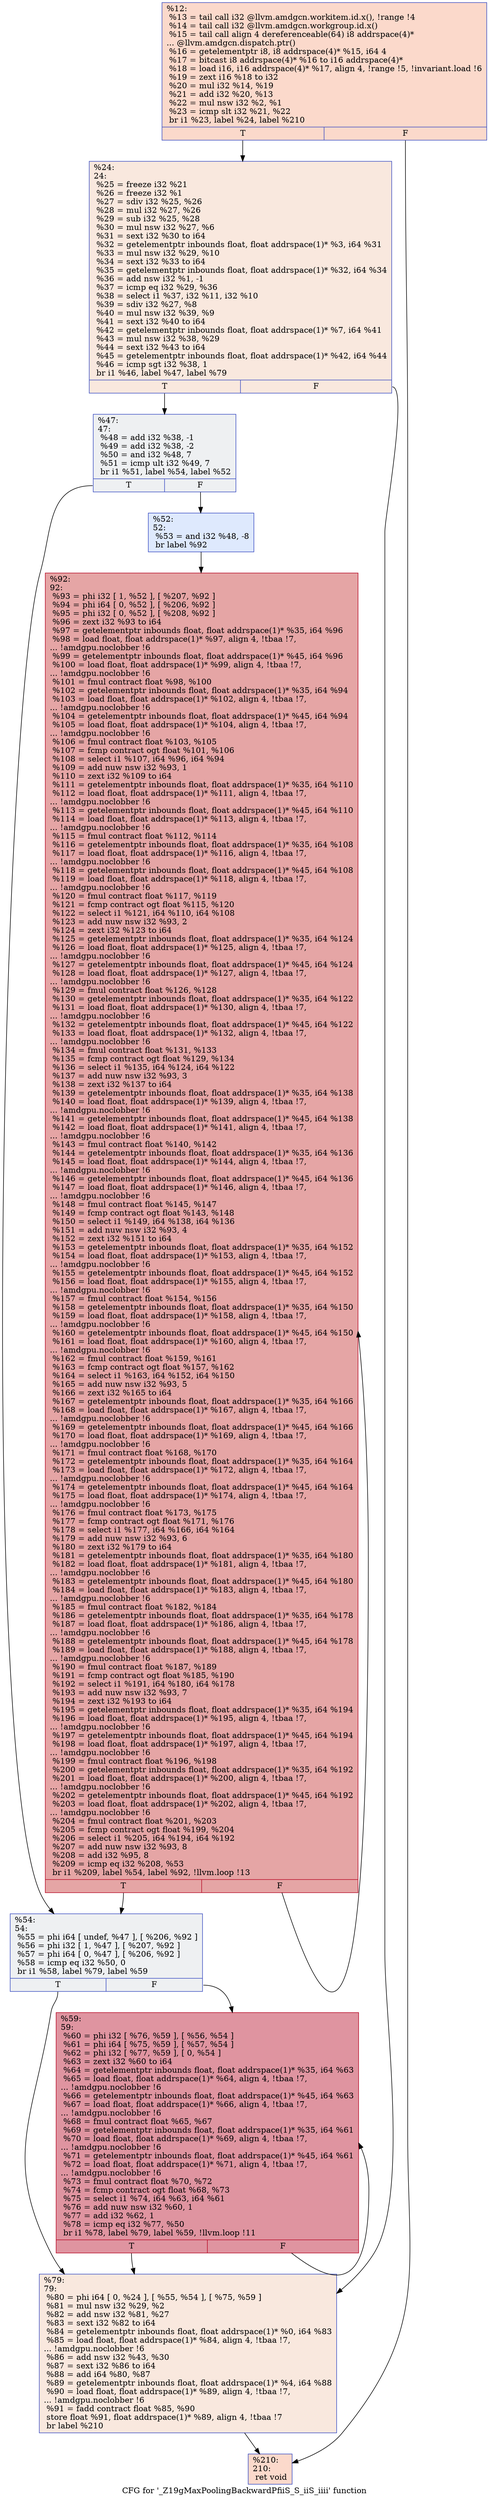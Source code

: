digraph "CFG for '_Z19gMaxPoolingBackwardPfiiS_S_iiS_iiii' function" {
	label="CFG for '_Z19gMaxPoolingBackwardPfiiS_S_iiS_iiii' function";

	Node0x5c39ea0 [shape=record,color="#3d50c3ff", style=filled, fillcolor="#f7a88970",label="{%12:\l  %13 = tail call i32 @llvm.amdgcn.workitem.id.x(), !range !4\l  %14 = tail call i32 @llvm.amdgcn.workgroup.id.x()\l  %15 = tail call align 4 dereferenceable(64) i8 addrspace(4)*\l... @llvm.amdgcn.dispatch.ptr()\l  %16 = getelementptr i8, i8 addrspace(4)* %15, i64 4\l  %17 = bitcast i8 addrspace(4)* %16 to i16 addrspace(4)*\l  %18 = load i16, i16 addrspace(4)* %17, align 4, !range !5, !invariant.load !6\l  %19 = zext i16 %18 to i32\l  %20 = mul i32 %14, %19\l  %21 = add i32 %20, %13\l  %22 = mul nsw i32 %2, %1\l  %23 = icmp slt i32 %21, %22\l  br i1 %23, label %24, label %210\l|{<s0>T|<s1>F}}"];
	Node0x5c39ea0:s0 -> Node0x5c3ca60;
	Node0x5c39ea0:s1 -> Node0x5c3caf0;
	Node0x5c3ca60 [shape=record,color="#3d50c3ff", style=filled, fillcolor="#f2cab570",label="{%24:\l24:                                               \l  %25 = freeze i32 %21\l  %26 = freeze i32 %1\l  %27 = sdiv i32 %25, %26\l  %28 = mul i32 %27, %26\l  %29 = sub i32 %25, %28\l  %30 = mul nsw i32 %27, %6\l  %31 = sext i32 %30 to i64\l  %32 = getelementptr inbounds float, float addrspace(1)* %3, i64 %31\l  %33 = mul nsw i32 %29, %10\l  %34 = sext i32 %33 to i64\l  %35 = getelementptr inbounds float, float addrspace(1)* %32, i64 %34\l  %36 = add nsw i32 %1, -1\l  %37 = icmp eq i32 %29, %36\l  %38 = select i1 %37, i32 %11, i32 %10\l  %39 = sdiv i32 %27, %8\l  %40 = mul nsw i32 %39, %9\l  %41 = sext i32 %40 to i64\l  %42 = getelementptr inbounds float, float addrspace(1)* %7, i64 %41\l  %43 = mul nsw i32 %38, %29\l  %44 = sext i32 %43 to i64\l  %45 = getelementptr inbounds float, float addrspace(1)* %42, i64 %44\l  %46 = icmp sgt i32 %38, 1\l  br i1 %46, label %47, label %79\l|{<s0>T|<s1>F}}"];
	Node0x5c3ca60:s0 -> Node0x5c3d970;
	Node0x5c3ca60:s1 -> Node0x5c3d9c0;
	Node0x5c3d970 [shape=record,color="#3d50c3ff", style=filled, fillcolor="#d9dce170",label="{%47:\l47:                                               \l  %48 = add i32 %38, -1\l  %49 = add i32 %38, -2\l  %50 = and i32 %48, 7\l  %51 = icmp ult i32 %49, 7\l  br i1 %51, label %54, label %52\l|{<s0>T|<s1>F}}"];
	Node0x5c3d970:s0 -> Node0x5c3dda0;
	Node0x5c3d970:s1 -> Node0x5c3ddf0;
	Node0x5c3ddf0 [shape=record,color="#3d50c3ff", style=filled, fillcolor="#b5cdfa70",label="{%52:\l52:                                               \l  %53 = and i32 %48, -8\l  br label %92\l}"];
	Node0x5c3ddf0 -> Node0x5c3dff0;
	Node0x5c3dda0 [shape=record,color="#3d50c3ff", style=filled, fillcolor="#d9dce170",label="{%54:\l54:                                               \l  %55 = phi i64 [ undef, %47 ], [ %206, %92 ]\l  %56 = phi i32 [ 1, %47 ], [ %207, %92 ]\l  %57 = phi i64 [ 0, %47 ], [ %206, %92 ]\l  %58 = icmp eq i32 %50, 0\l  br i1 %58, label %79, label %59\l|{<s0>T|<s1>F}}"];
	Node0x5c3dda0:s0 -> Node0x5c3d9c0;
	Node0x5c3dda0:s1 -> Node0x5c3e870;
	Node0x5c3e870 [shape=record,color="#b70d28ff", style=filled, fillcolor="#b70d2870",label="{%59:\l59:                                               \l  %60 = phi i32 [ %76, %59 ], [ %56, %54 ]\l  %61 = phi i64 [ %75, %59 ], [ %57, %54 ]\l  %62 = phi i32 [ %77, %59 ], [ 0, %54 ]\l  %63 = zext i32 %60 to i64\l  %64 = getelementptr inbounds float, float addrspace(1)* %35, i64 %63\l  %65 = load float, float addrspace(1)* %64, align 4, !tbaa !7,\l... !amdgpu.noclobber !6\l  %66 = getelementptr inbounds float, float addrspace(1)* %45, i64 %63\l  %67 = load float, float addrspace(1)* %66, align 4, !tbaa !7,\l... !amdgpu.noclobber !6\l  %68 = fmul contract float %65, %67\l  %69 = getelementptr inbounds float, float addrspace(1)* %35, i64 %61\l  %70 = load float, float addrspace(1)* %69, align 4, !tbaa !7,\l... !amdgpu.noclobber !6\l  %71 = getelementptr inbounds float, float addrspace(1)* %45, i64 %61\l  %72 = load float, float addrspace(1)* %71, align 4, !tbaa !7,\l... !amdgpu.noclobber !6\l  %73 = fmul contract float %70, %72\l  %74 = fcmp contract ogt float %68, %73\l  %75 = select i1 %74, i64 %63, i64 %61\l  %76 = add nuw nsw i32 %60, 1\l  %77 = add i32 %62, 1\l  %78 = icmp eq i32 %77, %50\l  br i1 %78, label %79, label %59, !llvm.loop !11\l|{<s0>T|<s1>F}}"];
	Node0x5c3e870:s0 -> Node0x5c3d9c0;
	Node0x5c3e870:s1 -> Node0x5c3e870;
	Node0x5c3d9c0 [shape=record,color="#3d50c3ff", style=filled, fillcolor="#f2cab570",label="{%79:\l79:                                               \l  %80 = phi i64 [ 0, %24 ], [ %55, %54 ], [ %75, %59 ]\l  %81 = mul nsw i32 %29, %2\l  %82 = add nsw i32 %81, %27\l  %83 = sext i32 %82 to i64\l  %84 = getelementptr inbounds float, float addrspace(1)* %0, i64 %83\l  %85 = load float, float addrspace(1)* %84, align 4, !tbaa !7,\l... !amdgpu.noclobber !6\l  %86 = add nsw i32 %43, %30\l  %87 = sext i32 %86 to i64\l  %88 = add i64 %80, %87\l  %89 = getelementptr inbounds float, float addrspace(1)* %4, i64 %88\l  %90 = load float, float addrspace(1)* %89, align 4, !tbaa !7,\l... !amdgpu.noclobber !6\l  %91 = fadd contract float %85, %90\l  store float %91, float addrspace(1)* %89, align 4, !tbaa !7\l  br label %210\l}"];
	Node0x5c3d9c0 -> Node0x5c3caf0;
	Node0x5c3dff0 [shape=record,color="#b70d28ff", style=filled, fillcolor="#c5333470",label="{%92:\l92:                                               \l  %93 = phi i32 [ 1, %52 ], [ %207, %92 ]\l  %94 = phi i64 [ 0, %52 ], [ %206, %92 ]\l  %95 = phi i32 [ 0, %52 ], [ %208, %92 ]\l  %96 = zext i32 %93 to i64\l  %97 = getelementptr inbounds float, float addrspace(1)* %35, i64 %96\l  %98 = load float, float addrspace(1)* %97, align 4, !tbaa !7,\l... !amdgpu.noclobber !6\l  %99 = getelementptr inbounds float, float addrspace(1)* %45, i64 %96\l  %100 = load float, float addrspace(1)* %99, align 4, !tbaa !7,\l... !amdgpu.noclobber !6\l  %101 = fmul contract float %98, %100\l  %102 = getelementptr inbounds float, float addrspace(1)* %35, i64 %94\l  %103 = load float, float addrspace(1)* %102, align 4, !tbaa !7,\l... !amdgpu.noclobber !6\l  %104 = getelementptr inbounds float, float addrspace(1)* %45, i64 %94\l  %105 = load float, float addrspace(1)* %104, align 4, !tbaa !7,\l... !amdgpu.noclobber !6\l  %106 = fmul contract float %103, %105\l  %107 = fcmp contract ogt float %101, %106\l  %108 = select i1 %107, i64 %96, i64 %94\l  %109 = add nuw nsw i32 %93, 1\l  %110 = zext i32 %109 to i64\l  %111 = getelementptr inbounds float, float addrspace(1)* %35, i64 %110\l  %112 = load float, float addrspace(1)* %111, align 4, !tbaa !7,\l... !amdgpu.noclobber !6\l  %113 = getelementptr inbounds float, float addrspace(1)* %45, i64 %110\l  %114 = load float, float addrspace(1)* %113, align 4, !tbaa !7,\l... !amdgpu.noclobber !6\l  %115 = fmul contract float %112, %114\l  %116 = getelementptr inbounds float, float addrspace(1)* %35, i64 %108\l  %117 = load float, float addrspace(1)* %116, align 4, !tbaa !7,\l... !amdgpu.noclobber !6\l  %118 = getelementptr inbounds float, float addrspace(1)* %45, i64 %108\l  %119 = load float, float addrspace(1)* %118, align 4, !tbaa !7,\l... !amdgpu.noclobber !6\l  %120 = fmul contract float %117, %119\l  %121 = fcmp contract ogt float %115, %120\l  %122 = select i1 %121, i64 %110, i64 %108\l  %123 = add nuw nsw i32 %93, 2\l  %124 = zext i32 %123 to i64\l  %125 = getelementptr inbounds float, float addrspace(1)* %35, i64 %124\l  %126 = load float, float addrspace(1)* %125, align 4, !tbaa !7,\l... !amdgpu.noclobber !6\l  %127 = getelementptr inbounds float, float addrspace(1)* %45, i64 %124\l  %128 = load float, float addrspace(1)* %127, align 4, !tbaa !7,\l... !amdgpu.noclobber !6\l  %129 = fmul contract float %126, %128\l  %130 = getelementptr inbounds float, float addrspace(1)* %35, i64 %122\l  %131 = load float, float addrspace(1)* %130, align 4, !tbaa !7,\l... !amdgpu.noclobber !6\l  %132 = getelementptr inbounds float, float addrspace(1)* %45, i64 %122\l  %133 = load float, float addrspace(1)* %132, align 4, !tbaa !7,\l... !amdgpu.noclobber !6\l  %134 = fmul contract float %131, %133\l  %135 = fcmp contract ogt float %129, %134\l  %136 = select i1 %135, i64 %124, i64 %122\l  %137 = add nuw nsw i32 %93, 3\l  %138 = zext i32 %137 to i64\l  %139 = getelementptr inbounds float, float addrspace(1)* %35, i64 %138\l  %140 = load float, float addrspace(1)* %139, align 4, !tbaa !7,\l... !amdgpu.noclobber !6\l  %141 = getelementptr inbounds float, float addrspace(1)* %45, i64 %138\l  %142 = load float, float addrspace(1)* %141, align 4, !tbaa !7,\l... !amdgpu.noclobber !6\l  %143 = fmul contract float %140, %142\l  %144 = getelementptr inbounds float, float addrspace(1)* %35, i64 %136\l  %145 = load float, float addrspace(1)* %144, align 4, !tbaa !7,\l... !amdgpu.noclobber !6\l  %146 = getelementptr inbounds float, float addrspace(1)* %45, i64 %136\l  %147 = load float, float addrspace(1)* %146, align 4, !tbaa !7,\l... !amdgpu.noclobber !6\l  %148 = fmul contract float %145, %147\l  %149 = fcmp contract ogt float %143, %148\l  %150 = select i1 %149, i64 %138, i64 %136\l  %151 = add nuw nsw i32 %93, 4\l  %152 = zext i32 %151 to i64\l  %153 = getelementptr inbounds float, float addrspace(1)* %35, i64 %152\l  %154 = load float, float addrspace(1)* %153, align 4, !tbaa !7,\l... !amdgpu.noclobber !6\l  %155 = getelementptr inbounds float, float addrspace(1)* %45, i64 %152\l  %156 = load float, float addrspace(1)* %155, align 4, !tbaa !7,\l... !amdgpu.noclobber !6\l  %157 = fmul contract float %154, %156\l  %158 = getelementptr inbounds float, float addrspace(1)* %35, i64 %150\l  %159 = load float, float addrspace(1)* %158, align 4, !tbaa !7,\l... !amdgpu.noclobber !6\l  %160 = getelementptr inbounds float, float addrspace(1)* %45, i64 %150\l  %161 = load float, float addrspace(1)* %160, align 4, !tbaa !7,\l... !amdgpu.noclobber !6\l  %162 = fmul contract float %159, %161\l  %163 = fcmp contract ogt float %157, %162\l  %164 = select i1 %163, i64 %152, i64 %150\l  %165 = add nuw nsw i32 %93, 5\l  %166 = zext i32 %165 to i64\l  %167 = getelementptr inbounds float, float addrspace(1)* %35, i64 %166\l  %168 = load float, float addrspace(1)* %167, align 4, !tbaa !7,\l... !amdgpu.noclobber !6\l  %169 = getelementptr inbounds float, float addrspace(1)* %45, i64 %166\l  %170 = load float, float addrspace(1)* %169, align 4, !tbaa !7,\l... !amdgpu.noclobber !6\l  %171 = fmul contract float %168, %170\l  %172 = getelementptr inbounds float, float addrspace(1)* %35, i64 %164\l  %173 = load float, float addrspace(1)* %172, align 4, !tbaa !7,\l... !amdgpu.noclobber !6\l  %174 = getelementptr inbounds float, float addrspace(1)* %45, i64 %164\l  %175 = load float, float addrspace(1)* %174, align 4, !tbaa !7,\l... !amdgpu.noclobber !6\l  %176 = fmul contract float %173, %175\l  %177 = fcmp contract ogt float %171, %176\l  %178 = select i1 %177, i64 %166, i64 %164\l  %179 = add nuw nsw i32 %93, 6\l  %180 = zext i32 %179 to i64\l  %181 = getelementptr inbounds float, float addrspace(1)* %35, i64 %180\l  %182 = load float, float addrspace(1)* %181, align 4, !tbaa !7,\l... !amdgpu.noclobber !6\l  %183 = getelementptr inbounds float, float addrspace(1)* %45, i64 %180\l  %184 = load float, float addrspace(1)* %183, align 4, !tbaa !7,\l... !amdgpu.noclobber !6\l  %185 = fmul contract float %182, %184\l  %186 = getelementptr inbounds float, float addrspace(1)* %35, i64 %178\l  %187 = load float, float addrspace(1)* %186, align 4, !tbaa !7,\l... !amdgpu.noclobber !6\l  %188 = getelementptr inbounds float, float addrspace(1)* %45, i64 %178\l  %189 = load float, float addrspace(1)* %188, align 4, !tbaa !7,\l... !amdgpu.noclobber !6\l  %190 = fmul contract float %187, %189\l  %191 = fcmp contract ogt float %185, %190\l  %192 = select i1 %191, i64 %180, i64 %178\l  %193 = add nuw nsw i32 %93, 7\l  %194 = zext i32 %193 to i64\l  %195 = getelementptr inbounds float, float addrspace(1)* %35, i64 %194\l  %196 = load float, float addrspace(1)* %195, align 4, !tbaa !7,\l... !amdgpu.noclobber !6\l  %197 = getelementptr inbounds float, float addrspace(1)* %45, i64 %194\l  %198 = load float, float addrspace(1)* %197, align 4, !tbaa !7,\l... !amdgpu.noclobber !6\l  %199 = fmul contract float %196, %198\l  %200 = getelementptr inbounds float, float addrspace(1)* %35, i64 %192\l  %201 = load float, float addrspace(1)* %200, align 4, !tbaa !7,\l... !amdgpu.noclobber !6\l  %202 = getelementptr inbounds float, float addrspace(1)* %45, i64 %192\l  %203 = load float, float addrspace(1)* %202, align 4, !tbaa !7,\l... !amdgpu.noclobber !6\l  %204 = fmul contract float %201, %203\l  %205 = fcmp contract ogt float %199, %204\l  %206 = select i1 %205, i64 %194, i64 %192\l  %207 = add nuw nsw i32 %93, 8\l  %208 = add i32 %95, 8\l  %209 = icmp eq i32 %208, %53\l  br i1 %209, label %54, label %92, !llvm.loop !13\l|{<s0>T|<s1>F}}"];
	Node0x5c3dff0:s0 -> Node0x5c3dda0;
	Node0x5c3dff0:s1 -> Node0x5c3dff0;
	Node0x5c3caf0 [shape=record,color="#3d50c3ff", style=filled, fillcolor="#f7a88970",label="{%210:\l210:                                              \l  ret void\l}"];
}
